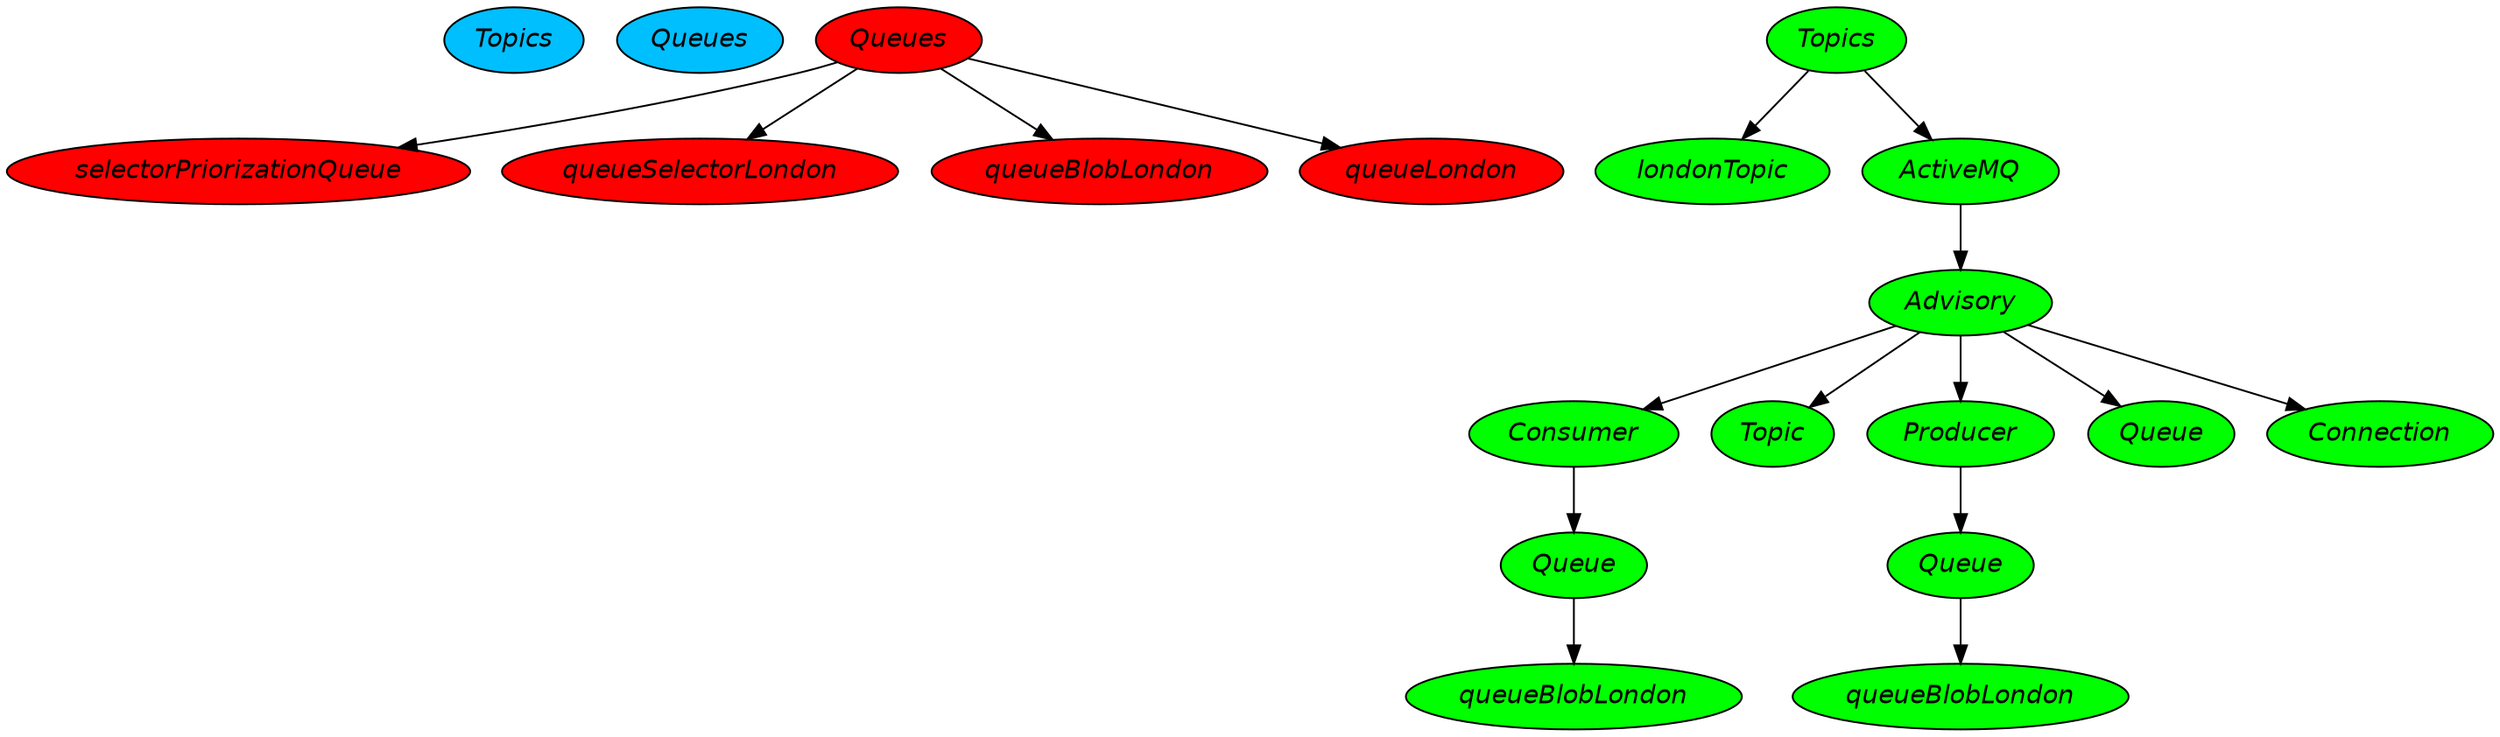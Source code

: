 digraph "ActiveMQ Destinations" {

node [style = "rounded,filled", fontname="Helvetica-Oblique"];

topic_root [fillcolor = deepskyblue, label = "Topics" ];
queue_root [fillcolor = deepskyblue, label = "Queues" ];

subgraph queues {
  node [fillcolor=red];     
  label = "Queues"

  queue_Root -> queue_Root_selectorPriorizationQueue;
  queue_Root -> queue_Root_queueSelectorLondon;
  queue_Root -> queue_Root_queueBlobLondon;
  queue_Root -> queue_Root_queueLondon;
}

subgraph topics {
  node [fillcolor=green];     
  label = "Topics"

  topic_Root -> topic_Root_londonTopic;
  topic_Root -> topic_Root_ActiveMQ;
  topic_Root_ActiveMQ -> topic_Root_ActiveMQ_Advisory;
  topic_Root_ActiveMQ_Advisory -> topic_Root_ActiveMQ_Advisory_Consumer;
  topic_Root_ActiveMQ_Advisory_Consumer -> topic_Root_ActiveMQ_Advisory_Consumer_Queue;
  topic_Root_ActiveMQ_Advisory_Consumer_Queue -> topic_Root_ActiveMQ_Advisory_Consumer_Queue_queueBlobLondon;
  topic_Root_ActiveMQ_Advisory -> topic_Root_ActiveMQ_Advisory_Topic;
  topic_Root_ActiveMQ_Advisory -> topic_Root_ActiveMQ_Advisory_Producer;
  topic_Root_ActiveMQ_Advisory_Producer -> topic_Root_ActiveMQ_Advisory_Producer_Queue;
  topic_Root_ActiveMQ_Advisory_Producer_Queue -> topic_Root_ActiveMQ_Advisory_Producer_Queue_queueBlobLondon;
  topic_Root_ActiveMQ_Advisory -> topic_Root_ActiveMQ_Advisory_Queue;
  topic_Root_ActiveMQ_Advisory -> topic_Root_ActiveMQ_Advisory_Connection;
}

  queue_Root[ label = "Queues" ];
  queue_Root_selectorPriorizationQueue[ label = "selectorPriorizationQueue" ];
  queue_Root_queueSelectorLondon[ label = "queueSelectorLondon" ];
  queue_Root_queueBlobLondon[ label = "queueBlobLondon" ];
  queue_Root_queueLondon[ label = "queueLondon" ];

  topic_Root[ label = "Topics" ];
  topic_Root_londonTopic[ label = "londonTopic" ];
  topic_Root_ActiveMQ[ label = "ActiveMQ" ];
  topic_Root_ActiveMQ_Advisory[ label = "Advisory" ];
  topic_Root_ActiveMQ_Advisory_Consumer[ label = "Consumer" ];
  topic_Root_ActiveMQ_Advisory_Consumer_Queue[ label = "Queue" ];
  topic_Root_ActiveMQ_Advisory_Consumer_Queue_queueBlobLondon[ label = "queueBlobLondon" ];
  topic_Root_ActiveMQ_Advisory_Topic[ label = "Topic" ];
  topic_Root_ActiveMQ_Advisory_Producer[ label = "Producer" ];
  topic_Root_ActiveMQ_Advisory_Producer_Queue[ label = "Queue" ];
  topic_Root_ActiveMQ_Advisory_Producer_Queue_queueBlobLondon[ label = "queueBlobLondon" ];
  topic_Root_ActiveMQ_Advisory_Queue[ label = "Queue" ];
  topic_Root_ActiveMQ_Advisory_Connection[ label = "Connection" ];

}
